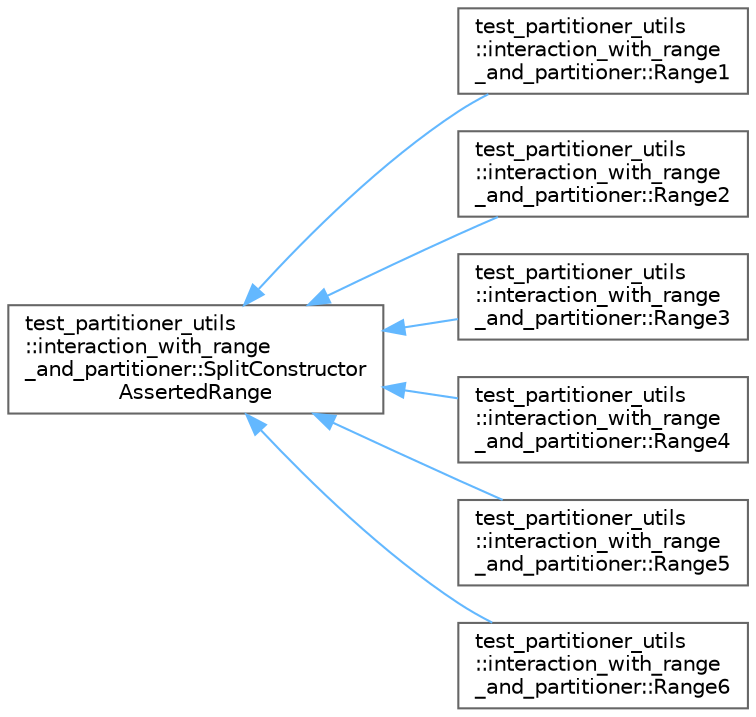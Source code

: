 digraph "类继承关系图"
{
 // LATEX_PDF_SIZE
  bgcolor="transparent";
  edge [fontname=Helvetica,fontsize=10,labelfontname=Helvetica,labelfontsize=10];
  node [fontname=Helvetica,fontsize=10,shape=box,height=0.2,width=0.4];
  rankdir="LR";
  Node0 [id="Node000000",label="test_partitioner_utils\l::interaction_with_range\l_and_partitioner::SplitConstructor\lAssertedRange",height=0.2,width=0.4,color="grey40", fillcolor="white", style="filled",URL="$classtest__partitioner__utils_1_1interaction__with__range__and__partitioner_1_1_split_constructor_asserted_range.html",tooltip=" "];
  Node0 -> Node1 [id="edge7146_Node000000_Node000001",dir="back",color="steelblue1",style="solid",tooltip=" "];
  Node1 [id="Node000001",label="test_partitioner_utils\l::interaction_with_range\l_and_partitioner::Range1",height=0.2,width=0.4,color="grey40", fillcolor="white", style="filled",URL="$classtest__partitioner__utils_1_1interaction__with__range__and__partitioner_1_1_range1.html",tooltip=" "];
  Node0 -> Node2 [id="edge7147_Node000000_Node000002",dir="back",color="steelblue1",style="solid",tooltip=" "];
  Node2 [id="Node000002",label="test_partitioner_utils\l::interaction_with_range\l_and_partitioner::Range2",height=0.2,width=0.4,color="grey40", fillcolor="white", style="filled",URL="$classtest__partitioner__utils_1_1interaction__with__range__and__partitioner_1_1_range2.html",tooltip=" "];
  Node0 -> Node3 [id="edge7148_Node000000_Node000003",dir="back",color="steelblue1",style="solid",tooltip=" "];
  Node3 [id="Node000003",label="test_partitioner_utils\l::interaction_with_range\l_and_partitioner::Range3",height=0.2,width=0.4,color="grey40", fillcolor="white", style="filled",URL="$classtest__partitioner__utils_1_1interaction__with__range__and__partitioner_1_1_range3.html",tooltip=" "];
  Node0 -> Node4 [id="edge7149_Node000000_Node000004",dir="back",color="steelblue1",style="solid",tooltip=" "];
  Node4 [id="Node000004",label="test_partitioner_utils\l::interaction_with_range\l_and_partitioner::Range4",height=0.2,width=0.4,color="grey40", fillcolor="white", style="filled",URL="$classtest__partitioner__utils_1_1interaction__with__range__and__partitioner_1_1_range4.html",tooltip=" "];
  Node0 -> Node5 [id="edge7150_Node000000_Node000005",dir="back",color="steelblue1",style="solid",tooltip=" "];
  Node5 [id="Node000005",label="test_partitioner_utils\l::interaction_with_range\l_and_partitioner::Range5",height=0.2,width=0.4,color="grey40", fillcolor="white", style="filled",URL="$classtest__partitioner__utils_1_1interaction__with__range__and__partitioner_1_1_range5.html",tooltip=" "];
  Node0 -> Node6 [id="edge7151_Node000000_Node000006",dir="back",color="steelblue1",style="solid",tooltip=" "];
  Node6 [id="Node000006",label="test_partitioner_utils\l::interaction_with_range\l_and_partitioner::Range6",height=0.2,width=0.4,color="grey40", fillcolor="white", style="filled",URL="$classtest__partitioner__utils_1_1interaction__with__range__and__partitioner_1_1_range6.html",tooltip=" "];
}

